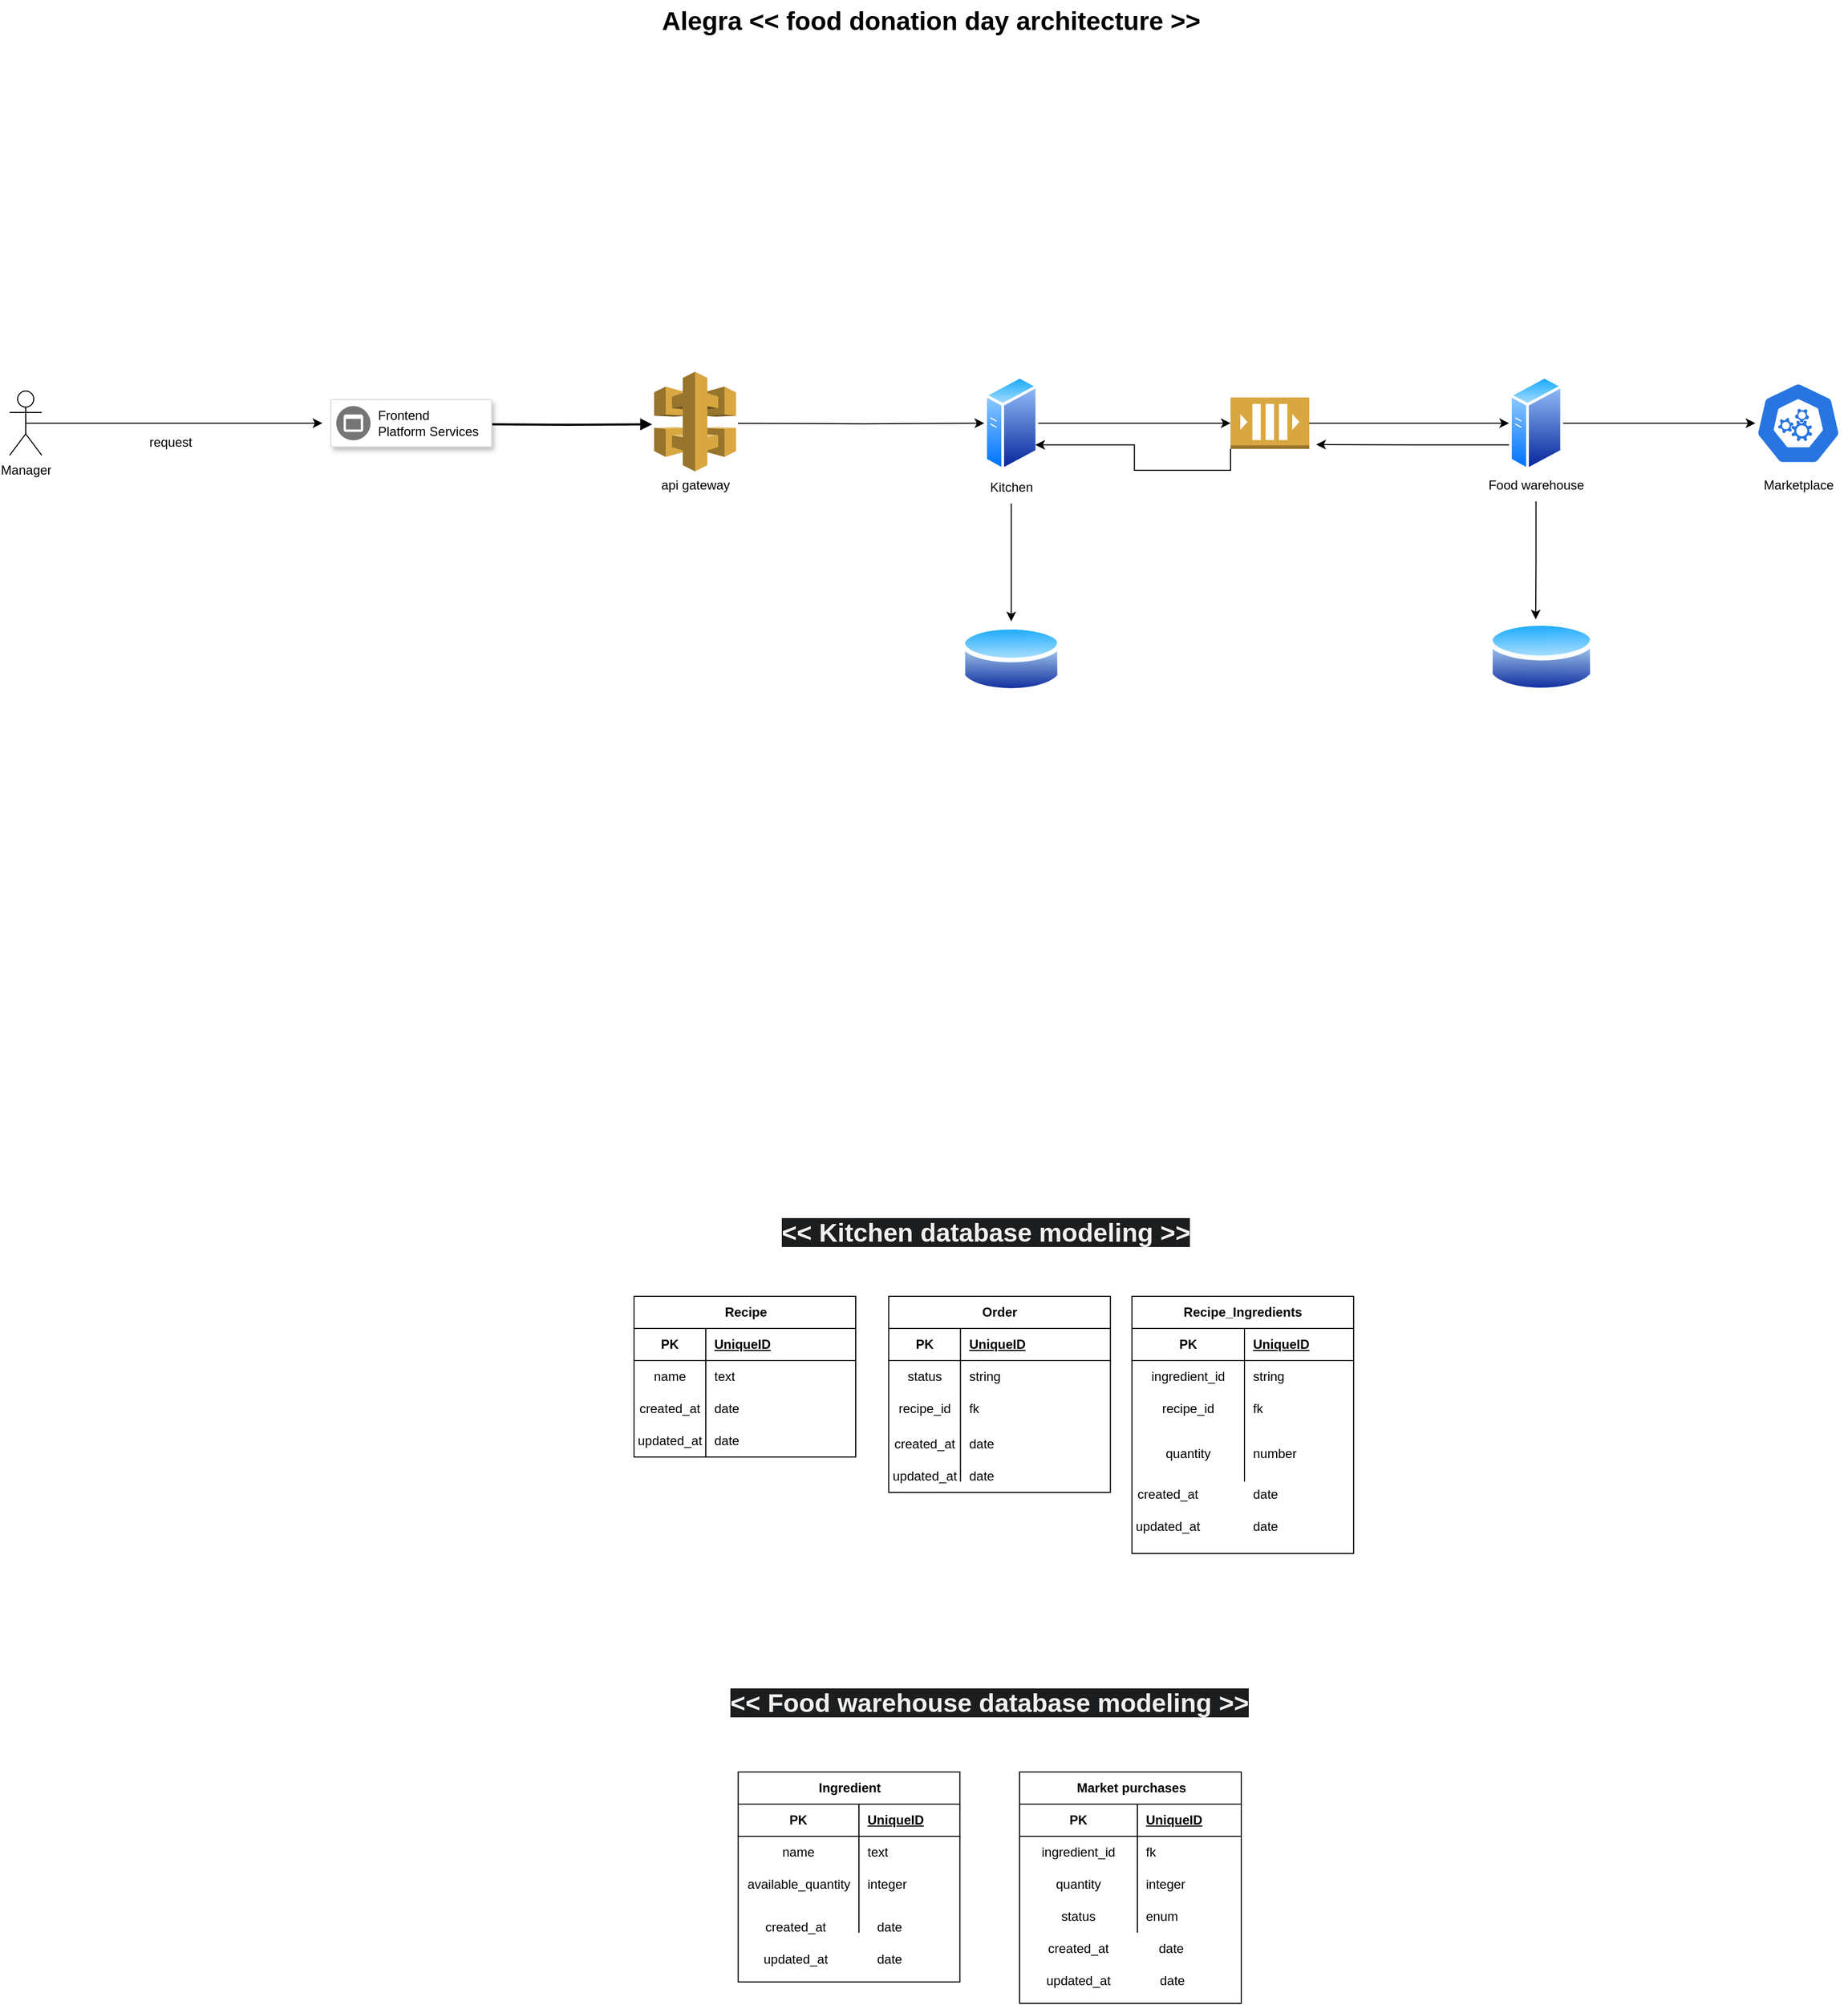 <mxfile version="24.1.0" type="device">
  <diagram name="Page-1" id="74b105a0-9070-1c63-61bc-23e55f88626e">
    <mxGraphModel dx="1760" dy="1064" grid="1" gridSize="10" guides="1" tooltips="1" connect="1" arrows="1" fold="1" page="1" pageScale="1.5" pageWidth="1169" pageHeight="826" background="none" math="0" shadow="0">
      <root>
        <mxCell id="0" style=";html=1;" />
        <mxCell id="1" style=";html=1;" parent="0" />
        <mxCell id="10b056a9c633e61c-17" style="edgeStyle=orthogonalEdgeStyle;rounded=0;html=1;endArrow=block;endFill=1;jettySize=auto;orthogonalLoop=1;strokeWidth=2;startArrow=none;startFill=0;" parent="1" edge="1">
          <mxGeometry relative="1" as="geometry">
            <mxPoint x="459" y="636" as="sourcePoint" />
            <mxPoint x="617" y="636.077" as="targetPoint" />
          </mxGeometry>
        </mxCell>
        <mxCell id="10b056a9c633e61c-30" value="Alegra &amp;lt;&amp;lt; food donation day architecture &amp;gt;&amp;gt;" style="text;strokeColor=none;fillColor=none;html=1;fontSize=24;fontStyle=1;verticalAlign=middle;align=center;" parent="1" vertex="1">
          <mxGeometry x="507" y="240" width="740" height="40" as="geometry" />
        </mxCell>
        <mxCell id="zpKzEPuq3iYBWYCZ6chE-2" style="edgeStyle=orthogonalEdgeStyle;rounded=0;orthogonalLoop=1;jettySize=auto;html=1;exitX=0.5;exitY=0.5;exitDx=0;exitDy=0;exitPerimeter=0;entryX=0;entryY=0.5;entryDx=0;entryDy=0;" edge="1" parent="1" source="zpKzEPuq3iYBWYCZ6chE-1">
          <mxGeometry relative="1" as="geometry">
            <mxPoint x="309" y="635" as="targetPoint" />
          </mxGeometry>
        </mxCell>
        <mxCell id="zpKzEPuq3iYBWYCZ6chE-1" value="Manager&lt;div&gt;&lt;br&gt;&lt;/div&gt;" style="shape=umlActor;verticalLabelPosition=bottom;verticalAlign=top;html=1;outlineConnect=0;" vertex="1" parent="1">
          <mxGeometry x="17" y="605" width="30" height="60" as="geometry" />
        </mxCell>
        <mxCell id="zpKzEPuq3iYBWYCZ6chE-3" value="request" style="text;html=1;align=center;verticalAlign=middle;resizable=0;points=[];autosize=1;strokeColor=none;fillColor=none;" vertex="1" parent="1">
          <mxGeometry x="137" y="638" width="60" height="30" as="geometry" />
        </mxCell>
        <mxCell id="zpKzEPuq3iYBWYCZ6chE-11" style="edgeStyle=orthogonalEdgeStyle;rounded=0;orthogonalLoop=1;jettySize=auto;html=1;entryX=0;entryY=0.5;entryDx=0;entryDy=0;" edge="1" parent="1" target="zpKzEPuq3iYBWYCZ6chE-6">
          <mxGeometry relative="1" as="geometry">
            <mxPoint x="697" y="635.077" as="sourcePoint" />
          </mxGeometry>
        </mxCell>
        <mxCell id="zpKzEPuq3iYBWYCZ6chE-5" value="api gateway" style="text;html=1;align=center;verticalAlign=middle;resizable=0;points=[];autosize=1;strokeColor=none;fillColor=none;" vertex="1" parent="1">
          <mxGeometry x="612" y="678" width="90" height="30" as="geometry" />
        </mxCell>
        <mxCell id="zpKzEPuq3iYBWYCZ6chE-6" value="" style="image;aspect=fixed;perimeter=ellipsePerimeter;html=1;align=center;shadow=0;dashed=0;spacingTop=3;image=img/lib/active_directory/generic_server.svg;" vertex="1" parent="1">
          <mxGeometry x="927" y="590" width="50.4" height="90" as="geometry" />
        </mxCell>
        <mxCell id="zpKzEPuq3iYBWYCZ6chE-7" value="" style="strokeColor=#dddddd;shadow=1;strokeWidth=1;rounded=1;absoluteArcSize=1;arcSize=2;" vertex="1" parent="1">
          <mxGeometry x="317" y="613" width="150" height="44" as="geometry" />
        </mxCell>
        <mxCell id="zpKzEPuq3iYBWYCZ6chE-8" value="Frontend&#xa;Platform Services" style="sketch=0;dashed=0;connectable=0;html=1;fillColor=#757575;strokeColor=none;shape=mxgraph.gcp2.frontend_platform_services;part=1;labelPosition=right;verticalLabelPosition=middle;align=left;verticalAlign=middle;spacingLeft=5;fontSize=12;" vertex="1" parent="zpKzEPuq3iYBWYCZ6chE-7">
          <mxGeometry y="0.5" width="32" height="32" relative="1" as="geometry">
            <mxPoint x="5" y="-16" as="offset" />
          </mxGeometry>
        </mxCell>
        <mxCell id="zpKzEPuq3iYBWYCZ6chE-32" style="edgeStyle=orthogonalEdgeStyle;rounded=0;orthogonalLoop=1;jettySize=auto;html=1;entryX=0.5;entryY=0;entryDx=0;entryDy=0;" edge="1" parent="1" source="zpKzEPuq3iYBWYCZ6chE-9" target="zpKzEPuq3iYBWYCZ6chE-27">
          <mxGeometry relative="1" as="geometry" />
        </mxCell>
        <mxCell id="zpKzEPuq3iYBWYCZ6chE-9" value="Kitchen" style="text;html=1;align=center;verticalAlign=middle;resizable=0;points=[];autosize=1;strokeColor=none;fillColor=none;" vertex="1" parent="1">
          <mxGeometry x="922.2" y="680" width="60" height="30" as="geometry" />
        </mxCell>
        <mxCell id="zpKzEPuq3iYBWYCZ6chE-17" style="edgeStyle=orthogonalEdgeStyle;rounded=0;orthogonalLoop=1;jettySize=auto;html=1;exitX=1;exitY=0.5;exitDx=0;exitDy=0;exitPerimeter=0;entryX=0;entryY=0.5;entryDx=0;entryDy=0;" edge="1" parent="1" source="zpKzEPuq3iYBWYCZ6chE-10" target="zpKzEPuq3iYBWYCZ6chE-13">
          <mxGeometry relative="1" as="geometry" />
        </mxCell>
        <mxCell id="zpKzEPuq3iYBWYCZ6chE-23" style="edgeStyle=orthogonalEdgeStyle;rounded=0;orthogonalLoop=1;jettySize=auto;html=1;exitX=0;exitY=1;exitDx=0;exitDy=0;exitPerimeter=0;entryX=1;entryY=0.75;entryDx=0;entryDy=0;" edge="1" parent="1" source="zpKzEPuq3iYBWYCZ6chE-10" target="zpKzEPuq3iYBWYCZ6chE-6">
          <mxGeometry relative="1" as="geometry" />
        </mxCell>
        <mxCell id="zpKzEPuq3iYBWYCZ6chE-10" value="" style="outlineConnect=0;dashed=0;verticalLabelPosition=bottom;verticalAlign=top;align=center;html=1;shape=mxgraph.aws3.queue;fillColor=#D9A741;gradientColor=none;" vertex="1" parent="1">
          <mxGeometry x="1157" y="611" width="73.5" height="48" as="geometry" />
        </mxCell>
        <mxCell id="zpKzEPuq3iYBWYCZ6chE-12" style="edgeStyle=orthogonalEdgeStyle;rounded=0;orthogonalLoop=1;jettySize=auto;html=1;exitX=1;exitY=0.5;exitDx=0;exitDy=0;entryX=0;entryY=0.5;entryDx=0;entryDy=0;entryPerimeter=0;" edge="1" parent="1" source="zpKzEPuq3iYBWYCZ6chE-6" target="zpKzEPuq3iYBWYCZ6chE-10">
          <mxGeometry relative="1" as="geometry" />
        </mxCell>
        <mxCell id="zpKzEPuq3iYBWYCZ6chE-21" style="edgeStyle=orthogonalEdgeStyle;rounded=0;orthogonalLoop=1;jettySize=auto;html=1;exitX=1;exitY=0.5;exitDx=0;exitDy=0;" edge="1" parent="1" source="zpKzEPuq3iYBWYCZ6chE-13" target="zpKzEPuq3iYBWYCZ6chE-19">
          <mxGeometry relative="1" as="geometry" />
        </mxCell>
        <mxCell id="zpKzEPuq3iYBWYCZ6chE-22" style="edgeStyle=orthogonalEdgeStyle;rounded=0;orthogonalLoop=1;jettySize=auto;html=1;exitX=0;exitY=0.75;exitDx=0;exitDy=0;" edge="1" parent="1" source="zpKzEPuq3iYBWYCZ6chE-13">
          <mxGeometry relative="1" as="geometry">
            <mxPoint x="1237" y="655" as="targetPoint" />
          </mxGeometry>
        </mxCell>
        <mxCell id="zpKzEPuq3iYBWYCZ6chE-13" value="" style="image;aspect=fixed;perimeter=ellipsePerimeter;html=1;align=center;shadow=0;dashed=0;spacingTop=3;image=img/lib/active_directory/generic_server.svg;" vertex="1" parent="1">
          <mxGeometry x="1417" y="590" width="50.4" height="90" as="geometry" />
        </mxCell>
        <mxCell id="zpKzEPuq3iYBWYCZ6chE-16" value="Food warehouse" style="text;html=1;align=center;verticalAlign=middle;resizable=0;points=[];autosize=1;strokeColor=none;fillColor=none;" vertex="1" parent="1">
          <mxGeometry x="1387.2" y="678" width="110" height="30" as="geometry" />
        </mxCell>
        <mxCell id="zpKzEPuq3iYBWYCZ6chE-18" value="" style="outlineConnect=0;dashed=0;verticalLabelPosition=bottom;verticalAlign=top;align=center;html=1;shape=mxgraph.aws3.api_gateway;fillColor=#D9A741;gradientColor=none;" vertex="1" parent="1">
          <mxGeometry x="618.75" y="587" width="76.5" height="93" as="geometry" />
        </mxCell>
        <mxCell id="zpKzEPuq3iYBWYCZ6chE-19" value="" style="aspect=fixed;sketch=0;html=1;dashed=0;whitespace=wrap;fillColor=#2875E2;strokeColor=#ffffff;points=[[0.005,0.63,0],[0.1,0.2,0],[0.9,0.2,0],[0.5,0,0],[0.995,0.63,0],[0.72,0.99,0],[0.5,1,0],[0.28,0.99,0]];shape=mxgraph.kubernetes.icon2;prIcon=api" vertex="1" parent="1">
          <mxGeometry x="1647" y="596.5" width="80.21" height="77" as="geometry" />
        </mxCell>
        <mxCell id="zpKzEPuq3iYBWYCZ6chE-20" value="Marketplace" style="text;html=1;align=center;verticalAlign=middle;resizable=0;points=[];autosize=1;strokeColor=none;fillColor=none;" vertex="1" parent="1">
          <mxGeometry x="1642.1" y="678" width="90" height="30" as="geometry" />
        </mxCell>
        <mxCell id="zpKzEPuq3iYBWYCZ6chE-27" value="" style="image;aspect=fixed;perimeter=ellipsePerimeter;html=1;align=center;shadow=0;dashed=0;spacingTop=3;image=img/lib/active_directory/database.svg;" vertex="1" parent="1">
          <mxGeometry x="904.91" y="820" width="94.59" height="70" as="geometry" />
        </mxCell>
        <mxCell id="zpKzEPuq3iYBWYCZ6chE-29" value="" style="image;aspect=fixed;perimeter=ellipsePerimeter;html=1;align=center;shadow=0;dashed=0;spacingTop=3;image=img/lib/active_directory/database.svg;" vertex="1" parent="1">
          <mxGeometry x="1397.2" y="815.99" width="100" height="74.01" as="geometry" />
        </mxCell>
        <mxCell id="zpKzEPuq3iYBWYCZ6chE-30" style="edgeStyle=orthogonalEdgeStyle;rounded=0;orthogonalLoop=1;jettySize=auto;html=1;entryX=0.447;entryY=0.029;entryDx=0;entryDy=0;entryPerimeter=0;" edge="1" parent="1" source="zpKzEPuq3iYBWYCZ6chE-16" target="zpKzEPuq3iYBWYCZ6chE-29">
          <mxGeometry relative="1" as="geometry" />
        </mxCell>
        <mxCell id="zpKzEPuq3iYBWYCZ6chE-35" value="Recipe" style="shape=table;startSize=30;container=1;collapsible=1;childLayout=tableLayout;fixedRows=1;rowLines=0;fontStyle=1;align=center;resizeLast=1;html=1;" vertex="1" parent="1">
          <mxGeometry x="600" y="1450" width="207" height="150" as="geometry" />
        </mxCell>
        <mxCell id="zpKzEPuq3iYBWYCZ6chE-36" value="" style="shape=tableRow;horizontal=0;startSize=0;swimlaneHead=0;swimlaneBody=0;fillColor=none;collapsible=0;dropTarget=0;points=[[0,0.5],[1,0.5]];portConstraint=eastwest;top=0;left=0;right=0;bottom=1;" vertex="1" parent="zpKzEPuq3iYBWYCZ6chE-35">
          <mxGeometry y="30" width="207" height="30" as="geometry" />
        </mxCell>
        <mxCell id="zpKzEPuq3iYBWYCZ6chE-37" value="PK" style="shape=partialRectangle;connectable=0;fillColor=none;top=0;left=0;bottom=0;right=0;fontStyle=1;overflow=hidden;whiteSpace=wrap;html=1;" vertex="1" parent="zpKzEPuq3iYBWYCZ6chE-36">
          <mxGeometry width="67.0" height="30" as="geometry">
            <mxRectangle width="67.0" height="30" as="alternateBounds" />
          </mxGeometry>
        </mxCell>
        <mxCell id="zpKzEPuq3iYBWYCZ6chE-38" value="UniqueID" style="shape=partialRectangle;connectable=0;fillColor=none;top=0;left=0;bottom=0;right=0;align=left;spacingLeft=6;fontStyle=5;overflow=hidden;whiteSpace=wrap;html=1;" vertex="1" parent="zpKzEPuq3iYBWYCZ6chE-36">
          <mxGeometry x="67.0" width="140.0" height="30" as="geometry">
            <mxRectangle width="140.0" height="30" as="alternateBounds" />
          </mxGeometry>
        </mxCell>
        <mxCell id="zpKzEPuq3iYBWYCZ6chE-39" value="" style="shape=tableRow;horizontal=0;startSize=0;swimlaneHead=0;swimlaneBody=0;fillColor=none;collapsible=0;dropTarget=0;points=[[0,0.5],[1,0.5]];portConstraint=eastwest;top=0;left=0;right=0;bottom=0;" vertex="1" parent="zpKzEPuq3iYBWYCZ6chE-35">
          <mxGeometry y="60" width="207" height="30" as="geometry" />
        </mxCell>
        <mxCell id="zpKzEPuq3iYBWYCZ6chE-40" value="name" style="shape=partialRectangle;connectable=0;fillColor=none;top=0;left=0;bottom=0;right=0;editable=1;overflow=hidden;whiteSpace=wrap;html=1;" vertex="1" parent="zpKzEPuq3iYBWYCZ6chE-39">
          <mxGeometry width="67.0" height="30" as="geometry">
            <mxRectangle width="67.0" height="30" as="alternateBounds" />
          </mxGeometry>
        </mxCell>
        <mxCell id="zpKzEPuq3iYBWYCZ6chE-41" value="text" style="shape=partialRectangle;connectable=0;fillColor=none;top=0;left=0;bottom=0;right=0;align=left;spacingLeft=6;overflow=hidden;whiteSpace=wrap;html=1;" vertex="1" parent="zpKzEPuq3iYBWYCZ6chE-39">
          <mxGeometry x="67.0" width="140.0" height="30" as="geometry">
            <mxRectangle width="140.0" height="30" as="alternateBounds" />
          </mxGeometry>
        </mxCell>
        <mxCell id="zpKzEPuq3iYBWYCZ6chE-42" value="" style="shape=tableRow;horizontal=0;startSize=0;swimlaneHead=0;swimlaneBody=0;fillColor=none;collapsible=0;dropTarget=0;points=[[0,0.5],[1,0.5]];portConstraint=eastwest;top=0;left=0;right=0;bottom=0;" vertex="1" parent="zpKzEPuq3iYBWYCZ6chE-35">
          <mxGeometry y="90" width="207" height="30" as="geometry" />
        </mxCell>
        <mxCell id="zpKzEPuq3iYBWYCZ6chE-43" value="created_at" style="shape=partialRectangle;connectable=0;fillColor=none;top=0;left=0;bottom=0;right=0;editable=1;overflow=hidden;whiteSpace=wrap;html=1;" vertex="1" parent="zpKzEPuq3iYBWYCZ6chE-42">
          <mxGeometry width="67.0" height="30" as="geometry">
            <mxRectangle width="67.0" height="30" as="alternateBounds" />
          </mxGeometry>
        </mxCell>
        <mxCell id="zpKzEPuq3iYBWYCZ6chE-44" value="date" style="shape=partialRectangle;connectable=0;fillColor=none;top=0;left=0;bottom=0;right=0;align=left;spacingLeft=6;overflow=hidden;whiteSpace=wrap;html=1;" vertex="1" parent="zpKzEPuq3iYBWYCZ6chE-42">
          <mxGeometry x="67.0" width="140.0" height="30" as="geometry">
            <mxRectangle width="140.0" height="30" as="alternateBounds" />
          </mxGeometry>
        </mxCell>
        <mxCell id="zpKzEPuq3iYBWYCZ6chE-45" value="" style="shape=tableRow;horizontal=0;startSize=0;swimlaneHead=0;swimlaneBody=0;fillColor=none;collapsible=0;dropTarget=0;points=[[0,0.5],[1,0.5]];portConstraint=eastwest;top=0;left=0;right=0;bottom=0;" vertex="1" parent="zpKzEPuq3iYBWYCZ6chE-35">
          <mxGeometry y="120" width="207" height="30" as="geometry" />
        </mxCell>
        <mxCell id="zpKzEPuq3iYBWYCZ6chE-46" value="updated_at" style="shape=partialRectangle;connectable=0;fillColor=none;top=0;left=0;bottom=0;right=0;editable=1;overflow=hidden;whiteSpace=wrap;html=1;" vertex="1" parent="zpKzEPuq3iYBWYCZ6chE-45">
          <mxGeometry width="67.0" height="30" as="geometry">
            <mxRectangle width="67.0" height="30" as="alternateBounds" />
          </mxGeometry>
        </mxCell>
        <mxCell id="zpKzEPuq3iYBWYCZ6chE-47" value="date" style="shape=partialRectangle;connectable=0;fillColor=none;top=0;left=0;bottom=0;right=0;align=left;spacingLeft=6;overflow=hidden;whiteSpace=wrap;html=1;" vertex="1" parent="zpKzEPuq3iYBWYCZ6chE-45">
          <mxGeometry x="67.0" width="140.0" height="30" as="geometry">
            <mxRectangle width="140.0" height="30" as="alternateBounds" />
          </mxGeometry>
        </mxCell>
        <mxCell id="zpKzEPuq3iYBWYCZ6chE-48" value="Ingredient" style="shape=table;startSize=30;container=1;collapsible=1;childLayout=tableLayout;fixedRows=1;rowLines=0;fontStyle=1;align=center;resizeLast=1;html=1;" vertex="1" parent="1">
          <mxGeometry x="697.25" y="1894" width="207" height="196" as="geometry" />
        </mxCell>
        <mxCell id="zpKzEPuq3iYBWYCZ6chE-49" value="" style="shape=tableRow;horizontal=0;startSize=0;swimlaneHead=0;swimlaneBody=0;fillColor=none;collapsible=0;dropTarget=0;points=[[0,0.5],[1,0.5]];portConstraint=eastwest;top=0;left=0;right=0;bottom=1;" vertex="1" parent="zpKzEPuq3iYBWYCZ6chE-48">
          <mxGeometry y="30" width="207" height="30" as="geometry" />
        </mxCell>
        <mxCell id="zpKzEPuq3iYBWYCZ6chE-50" value="PK" style="shape=partialRectangle;connectable=0;fillColor=none;top=0;left=0;bottom=0;right=0;fontStyle=1;overflow=hidden;whiteSpace=wrap;html=1;" vertex="1" parent="zpKzEPuq3iYBWYCZ6chE-49">
          <mxGeometry width="112.75" height="30" as="geometry">
            <mxRectangle width="112.75" height="30" as="alternateBounds" />
          </mxGeometry>
        </mxCell>
        <mxCell id="zpKzEPuq3iYBWYCZ6chE-51" value="UniqueID" style="shape=partialRectangle;connectable=0;fillColor=none;top=0;left=0;bottom=0;right=0;align=left;spacingLeft=6;fontStyle=5;overflow=hidden;whiteSpace=wrap;html=1;" vertex="1" parent="zpKzEPuq3iYBWYCZ6chE-49">
          <mxGeometry x="112.75" width="94.25" height="30" as="geometry">
            <mxRectangle width="94.25" height="30" as="alternateBounds" />
          </mxGeometry>
        </mxCell>
        <mxCell id="zpKzEPuq3iYBWYCZ6chE-52" value="" style="shape=tableRow;horizontal=0;startSize=0;swimlaneHead=0;swimlaneBody=0;fillColor=none;collapsible=0;dropTarget=0;points=[[0,0.5],[1,0.5]];portConstraint=eastwest;top=0;left=0;right=0;bottom=0;" vertex="1" parent="zpKzEPuq3iYBWYCZ6chE-48">
          <mxGeometry y="60" width="207" height="30" as="geometry" />
        </mxCell>
        <mxCell id="zpKzEPuq3iYBWYCZ6chE-53" value="name" style="shape=partialRectangle;connectable=0;fillColor=none;top=0;left=0;bottom=0;right=0;editable=1;overflow=hidden;whiteSpace=wrap;html=1;" vertex="1" parent="zpKzEPuq3iYBWYCZ6chE-52">
          <mxGeometry width="112.75" height="30" as="geometry">
            <mxRectangle width="112.75" height="30" as="alternateBounds" />
          </mxGeometry>
        </mxCell>
        <mxCell id="zpKzEPuq3iYBWYCZ6chE-54" value="text" style="shape=partialRectangle;connectable=0;fillColor=none;top=0;left=0;bottom=0;right=0;align=left;spacingLeft=6;overflow=hidden;whiteSpace=wrap;html=1;" vertex="1" parent="zpKzEPuq3iYBWYCZ6chE-52">
          <mxGeometry x="112.75" width="94.25" height="30" as="geometry">
            <mxRectangle width="94.25" height="30" as="alternateBounds" />
          </mxGeometry>
        </mxCell>
        <mxCell id="zpKzEPuq3iYBWYCZ6chE-55" value="" style="shape=tableRow;horizontal=0;startSize=0;swimlaneHead=0;swimlaneBody=0;fillColor=none;collapsible=0;dropTarget=0;points=[[0,0.5],[1,0.5]];portConstraint=eastwest;top=0;left=0;right=0;bottom=0;" vertex="1" parent="zpKzEPuq3iYBWYCZ6chE-48">
          <mxGeometry y="90" width="207" height="30" as="geometry" />
        </mxCell>
        <mxCell id="zpKzEPuq3iYBWYCZ6chE-56" value="&lt;span style=&quot;color: rgba(0, 0, 0, 0); font-family: monospace; font-size: 0px; text-align: start; text-wrap: nowrap;&quot;&gt;%3CmxGraphModel%3E%3Croot%3E%3CmxCell%20id%3D%220%22%2F%3E%3CmxCell%20id%3D%221%22%20parent%3D%220%22%2F%3E%3CmxCell%20id%3D%222%22%20value%3D%22created_at%22%20style%3D%22shape%3DpartialRectangle%3Bconnectable%3D0%3BfillColor%3Dnone%3Btop%3D0%3Bleft%3D0%3Bbottom%3D0%3Bright%3D0%3Beditable%3D1%3Boverflow%3Dhidden%3BwhiteSpace%3Dwrap%3Bhtml%3D1%3B%22%20vertex%3D%221%22%20parent%3D%221%22%3E%3CmxGeometry%20x%3D%22515%22%20y%3D%221660%22%20width%3D%2267.0%22%20height%3D%2230%22%20as%3D%22geometry%22%3E%3CmxRectangle%20width%3D%2267.0%22%20height%3D%2230%22%20as%3D%22alternateBounds%22%2F%3E%3C%2FmxGeometry%3E%3C%2FmxCell%3E%3C%2Froot%3E%3C%2FmxGraphModel%3E&lt;/span&gt;" style="shape=partialRectangle;connectable=0;fillColor=none;top=0;left=0;bottom=0;right=0;editable=1;overflow=hidden;whiteSpace=wrap;html=1;" vertex="1" parent="zpKzEPuq3iYBWYCZ6chE-55">
          <mxGeometry width="112.75" height="30" as="geometry">
            <mxRectangle width="112.75" height="30" as="alternateBounds" />
          </mxGeometry>
        </mxCell>
        <mxCell id="zpKzEPuq3iYBWYCZ6chE-57" value="integer" style="shape=partialRectangle;connectable=0;fillColor=none;top=0;left=0;bottom=0;right=0;align=left;spacingLeft=6;overflow=hidden;whiteSpace=wrap;html=1;" vertex="1" parent="zpKzEPuq3iYBWYCZ6chE-55">
          <mxGeometry x="112.75" width="94.25" height="30" as="geometry">
            <mxRectangle width="94.25" height="30" as="alternateBounds" />
          </mxGeometry>
        </mxCell>
        <mxCell id="zpKzEPuq3iYBWYCZ6chE-58" value="" style="shape=tableRow;horizontal=0;startSize=0;swimlaneHead=0;swimlaneBody=0;fillColor=none;collapsible=0;dropTarget=0;points=[[0,0.5],[1,0.5]];portConstraint=eastwest;top=0;left=0;right=0;bottom=0;" vertex="1" parent="zpKzEPuq3iYBWYCZ6chE-48">
          <mxGeometry y="120" width="207" height="30" as="geometry" />
        </mxCell>
        <mxCell id="zpKzEPuq3iYBWYCZ6chE-59" value="" style="shape=partialRectangle;connectable=0;fillColor=none;top=0;left=0;bottom=0;right=0;editable=1;overflow=hidden;whiteSpace=wrap;html=1;" vertex="1" parent="zpKzEPuq3iYBWYCZ6chE-58">
          <mxGeometry width="112.75" height="30" as="geometry">
            <mxRectangle width="112.75" height="30" as="alternateBounds" />
          </mxGeometry>
        </mxCell>
        <mxCell id="zpKzEPuq3iYBWYCZ6chE-60" value="" style="shape=partialRectangle;connectable=0;fillColor=none;top=0;left=0;bottom=0;right=0;align=left;spacingLeft=6;overflow=hidden;whiteSpace=wrap;html=1;" vertex="1" parent="zpKzEPuq3iYBWYCZ6chE-58">
          <mxGeometry x="112.75" width="94.25" height="30" as="geometry">
            <mxRectangle width="94.25" height="30" as="alternateBounds" />
          </mxGeometry>
        </mxCell>
        <mxCell id="zpKzEPuq3iYBWYCZ6chE-83" value="Order" style="shape=table;startSize=30;container=1;collapsible=1;childLayout=tableLayout;fixedRows=1;rowLines=0;fontStyle=1;align=center;resizeLast=1;html=1;" vertex="1" parent="1">
          <mxGeometry x="837.79" y="1450" width="207" height="183" as="geometry" />
        </mxCell>
        <mxCell id="zpKzEPuq3iYBWYCZ6chE-84" value="" style="shape=tableRow;horizontal=0;startSize=0;swimlaneHead=0;swimlaneBody=0;fillColor=none;collapsible=0;dropTarget=0;points=[[0,0.5],[1,0.5]];portConstraint=eastwest;top=0;left=0;right=0;bottom=1;" vertex="1" parent="zpKzEPuq3iYBWYCZ6chE-83">
          <mxGeometry y="30" width="207" height="30" as="geometry" />
        </mxCell>
        <mxCell id="zpKzEPuq3iYBWYCZ6chE-85" value="PK" style="shape=partialRectangle;connectable=0;fillColor=none;top=0;left=0;bottom=0;right=0;fontStyle=1;overflow=hidden;whiteSpace=wrap;html=1;" vertex="1" parent="zpKzEPuq3iYBWYCZ6chE-84">
          <mxGeometry width="67.0" height="30" as="geometry">
            <mxRectangle width="67.0" height="30" as="alternateBounds" />
          </mxGeometry>
        </mxCell>
        <mxCell id="zpKzEPuq3iYBWYCZ6chE-86" value="UniqueID" style="shape=partialRectangle;connectable=0;fillColor=none;top=0;left=0;bottom=0;right=0;align=left;spacingLeft=6;fontStyle=5;overflow=hidden;whiteSpace=wrap;html=1;" vertex="1" parent="zpKzEPuq3iYBWYCZ6chE-84">
          <mxGeometry x="67.0" width="140.0" height="30" as="geometry">
            <mxRectangle width="140.0" height="30" as="alternateBounds" />
          </mxGeometry>
        </mxCell>
        <mxCell id="zpKzEPuq3iYBWYCZ6chE-87" value="" style="shape=tableRow;horizontal=0;startSize=0;swimlaneHead=0;swimlaneBody=0;fillColor=none;collapsible=0;dropTarget=0;points=[[0,0.5],[1,0.5]];portConstraint=eastwest;top=0;left=0;right=0;bottom=0;" vertex="1" parent="zpKzEPuq3iYBWYCZ6chE-83">
          <mxGeometry y="60" width="207" height="30" as="geometry" />
        </mxCell>
        <mxCell id="zpKzEPuq3iYBWYCZ6chE-88" value="status" style="shape=partialRectangle;connectable=0;fillColor=none;top=0;left=0;bottom=0;right=0;editable=1;overflow=hidden;whiteSpace=wrap;html=1;" vertex="1" parent="zpKzEPuq3iYBWYCZ6chE-87">
          <mxGeometry width="67.0" height="30" as="geometry">
            <mxRectangle width="67.0" height="30" as="alternateBounds" />
          </mxGeometry>
        </mxCell>
        <mxCell id="zpKzEPuq3iYBWYCZ6chE-89" value="string" style="shape=partialRectangle;connectable=0;fillColor=none;top=0;left=0;bottom=0;right=0;align=left;spacingLeft=6;overflow=hidden;whiteSpace=wrap;html=1;" vertex="1" parent="zpKzEPuq3iYBWYCZ6chE-87">
          <mxGeometry x="67.0" width="140.0" height="30" as="geometry">
            <mxRectangle width="140.0" height="30" as="alternateBounds" />
          </mxGeometry>
        </mxCell>
        <mxCell id="zpKzEPuq3iYBWYCZ6chE-90" value="" style="shape=tableRow;horizontal=0;startSize=0;swimlaneHead=0;swimlaneBody=0;fillColor=none;collapsible=0;dropTarget=0;points=[[0,0.5],[1,0.5]];portConstraint=eastwest;top=0;left=0;right=0;bottom=0;" vertex="1" parent="zpKzEPuq3iYBWYCZ6chE-83">
          <mxGeometry y="90" width="207" height="30" as="geometry" />
        </mxCell>
        <mxCell id="zpKzEPuq3iYBWYCZ6chE-91" value="recipe_id" style="shape=partialRectangle;connectable=0;fillColor=none;top=0;left=0;bottom=0;right=0;editable=1;overflow=hidden;whiteSpace=wrap;html=1;" vertex="1" parent="zpKzEPuq3iYBWYCZ6chE-90">
          <mxGeometry width="67.0" height="30" as="geometry">
            <mxRectangle width="67.0" height="30" as="alternateBounds" />
          </mxGeometry>
        </mxCell>
        <mxCell id="zpKzEPuq3iYBWYCZ6chE-92" value="fk" style="shape=partialRectangle;connectable=0;fillColor=none;top=0;left=0;bottom=0;right=0;align=left;spacingLeft=6;overflow=hidden;whiteSpace=wrap;html=1;" vertex="1" parent="zpKzEPuq3iYBWYCZ6chE-90">
          <mxGeometry x="67.0" width="140.0" height="30" as="geometry">
            <mxRectangle width="140.0" height="30" as="alternateBounds" />
          </mxGeometry>
        </mxCell>
        <mxCell id="zpKzEPuq3iYBWYCZ6chE-93" value="" style="shape=tableRow;horizontal=0;startSize=0;swimlaneHead=0;swimlaneBody=0;fillColor=none;collapsible=0;dropTarget=0;points=[[0,0.5],[1,0.5]];portConstraint=eastwest;top=0;left=0;right=0;bottom=0;" vertex="1" parent="zpKzEPuq3iYBWYCZ6chE-83">
          <mxGeometry y="120" width="207" height="53" as="geometry" />
        </mxCell>
        <mxCell id="zpKzEPuq3iYBWYCZ6chE-94" value="" style="shape=partialRectangle;connectable=0;fillColor=none;top=0;left=0;bottom=0;right=0;editable=1;overflow=hidden;whiteSpace=wrap;html=1;" vertex="1" parent="zpKzEPuq3iYBWYCZ6chE-93">
          <mxGeometry width="67.0" height="53" as="geometry">
            <mxRectangle width="67.0" height="53" as="alternateBounds" />
          </mxGeometry>
        </mxCell>
        <mxCell id="zpKzEPuq3iYBWYCZ6chE-95" value="" style="shape=partialRectangle;connectable=0;fillColor=none;top=0;left=0;bottom=0;right=0;align=left;spacingLeft=6;overflow=hidden;whiteSpace=wrap;html=1;" vertex="1" parent="zpKzEPuq3iYBWYCZ6chE-93">
          <mxGeometry x="67.0" width="140.0" height="53" as="geometry">
            <mxRectangle width="140.0" height="53" as="alternateBounds" />
          </mxGeometry>
        </mxCell>
        <mxCell id="zpKzEPuq3iYBWYCZ6chE-96" value="created_at" style="shape=partialRectangle;connectable=0;fillColor=none;top=0;left=0;bottom=0;right=0;editable=1;overflow=hidden;whiteSpace=wrap;html=1;" vertex="1" parent="1">
          <mxGeometry x="702" y="2024" width="98" height="30" as="geometry">
            <mxRectangle width="67.0" height="30" as="alternateBounds" />
          </mxGeometry>
        </mxCell>
        <mxCell id="zpKzEPuq3iYBWYCZ6chE-97" value="updated_at" style="shape=partialRectangle;connectable=0;fillColor=none;top=0;left=0;bottom=0;right=0;editable=1;overflow=hidden;whiteSpace=wrap;html=1;" vertex="1" parent="1">
          <mxGeometry x="702" y="2054" width="98" height="30" as="geometry">
            <mxRectangle width="67.0" height="30" as="alternateBounds" />
          </mxGeometry>
        </mxCell>
        <mxCell id="zpKzEPuq3iYBWYCZ6chE-98" value="date" style="shape=partialRectangle;connectable=0;fillColor=none;top=0;left=0;bottom=0;right=0;align=left;spacingLeft=6;overflow=hidden;whiteSpace=wrap;html=1;" vertex="1" parent="1">
          <mxGeometry x="819.34" y="2024" width="84.91" height="30" as="geometry">
            <mxRectangle width="140.0" height="30" as="alternateBounds" />
          </mxGeometry>
        </mxCell>
        <mxCell id="zpKzEPuq3iYBWYCZ6chE-99" value="date" style="shape=partialRectangle;connectable=0;fillColor=none;top=0;left=0;bottom=0;right=0;align=left;spacingLeft=6;overflow=hidden;whiteSpace=wrap;html=1;" vertex="1" parent="1">
          <mxGeometry x="819.34" y="2054" width="84.25" height="30" as="geometry">
            <mxRectangle width="140.0" height="30" as="alternateBounds" />
          </mxGeometry>
        </mxCell>
        <mxCell id="zpKzEPuq3iYBWYCZ6chE-100" value="created_at" style="shape=partialRectangle;connectable=0;fillColor=none;top=0;left=0;bottom=0;right=0;editable=1;overflow=hidden;whiteSpace=wrap;html=1;" vertex="1" parent="1">
          <mxGeometry x="837.79" y="1573" width="67.0" height="30" as="geometry">
            <mxRectangle width="67.0" height="30" as="alternateBounds" />
          </mxGeometry>
        </mxCell>
        <mxCell id="zpKzEPuq3iYBWYCZ6chE-101" value="updated_at" style="shape=partialRectangle;connectable=0;fillColor=none;top=0;left=0;bottom=0;right=0;editable=1;overflow=hidden;whiteSpace=wrap;html=1;" vertex="1" parent="1">
          <mxGeometry x="837.79" y="1603" width="67.0" height="30" as="geometry">
            <mxRectangle width="67.0" height="30" as="alternateBounds" />
          </mxGeometry>
        </mxCell>
        <mxCell id="zpKzEPuq3iYBWYCZ6chE-102" value="date" style="shape=partialRectangle;connectable=0;fillColor=none;top=0;left=0;bottom=0;right=0;align=left;spacingLeft=6;overflow=hidden;whiteSpace=wrap;html=1;" vertex="1" parent="1">
          <mxGeometry x="904.79" y="1573" width="140.0" height="30" as="geometry">
            <mxRectangle width="140.0" height="30" as="alternateBounds" />
          </mxGeometry>
        </mxCell>
        <mxCell id="zpKzEPuq3iYBWYCZ6chE-103" value="date" style="shape=partialRectangle;connectable=0;fillColor=none;top=0;left=0;bottom=0;right=0;align=left;spacingLeft=6;overflow=hidden;whiteSpace=wrap;html=1;" vertex="1" parent="1">
          <mxGeometry x="904.79" y="1603" width="140.0" height="30" as="geometry">
            <mxRectangle width="140.0" height="30" as="alternateBounds" />
          </mxGeometry>
        </mxCell>
        <mxCell id="zpKzEPuq3iYBWYCZ6chE-104" value="&lt;span style=&quot;color: rgb(240, 240, 240); font-family: Helvetica; font-size: 24px; font-style: normal; font-variant-ligatures: normal; font-variant-caps: normal; font-weight: 700; letter-spacing: normal; orphans: 2; text-align: center; text-indent: 0px; text-transform: none; widows: 2; word-spacing: 0px; -webkit-text-stroke-width: 0px; white-space: nowrap; background-color: rgb(27, 29, 30); text-decoration-thickness: initial; text-decoration-style: initial; text-decoration-color: initial; display: inline !important; float: none;&quot;&gt;&amp;lt;&amp;lt; Kitchen database modeling &amp;gt;&amp;gt;&lt;/span&gt;" style="text;whiteSpace=wrap;html=1;" vertex="1" parent="1">
          <mxGeometry x="736.29" y="1370" width="410" height="50" as="geometry" />
        </mxCell>
        <mxCell id="zpKzEPuq3iYBWYCZ6chE-105" value="&lt;span style=&quot;color: rgb(240, 240, 240); font-family: Helvetica; font-size: 24px; font-style: normal; font-variant-ligatures: normal; font-variant-caps: normal; font-weight: 700; letter-spacing: normal; orphans: 2; text-align: center; text-indent: 0px; text-transform: none; widows: 2; word-spacing: 0px; -webkit-text-stroke-width: 0px; white-space: nowrap; background-color: rgb(27, 29, 30); text-decoration-thickness: initial; text-decoration-style: initial; text-decoration-color: initial; display: inline !important; float: none;&quot;&gt;&amp;lt;&amp;lt; Food warehouse database modeling &amp;gt;&amp;gt;&lt;/span&gt;" style="text;whiteSpace=wrap;html=1;" vertex="1" parent="1">
          <mxGeometry x="688.2" y="1809" width="528" height="50" as="geometry" />
        </mxCell>
        <mxCell id="zpKzEPuq3iYBWYCZ6chE-106" value="available_quantity" style="shape=partialRectangle;connectable=0;fillColor=none;top=0;left=0;bottom=0;right=0;editable=1;overflow=hidden;whiteSpace=wrap;html=1;" vertex="1" parent="1">
          <mxGeometry x="697.91" y="1984" width="112.09" height="30" as="geometry">
            <mxRectangle width="67.0" height="30" as="alternateBounds" />
          </mxGeometry>
        </mxCell>
        <mxCell id="zpKzEPuq3iYBWYCZ6chE-107" value="Market purchases" style="shape=table;startSize=30;container=1;collapsible=1;childLayout=tableLayout;fixedRows=1;rowLines=0;fontStyle=1;align=center;resizeLast=1;html=1;" vertex="1" parent="1">
          <mxGeometry x="960" y="1894" width="207" height="216" as="geometry" />
        </mxCell>
        <mxCell id="zpKzEPuq3iYBWYCZ6chE-108" value="" style="shape=tableRow;horizontal=0;startSize=0;swimlaneHead=0;swimlaneBody=0;fillColor=none;collapsible=0;dropTarget=0;points=[[0,0.5],[1,0.5]];portConstraint=eastwest;top=0;left=0;right=0;bottom=1;" vertex="1" parent="zpKzEPuq3iYBWYCZ6chE-107">
          <mxGeometry y="30" width="207" height="30" as="geometry" />
        </mxCell>
        <mxCell id="zpKzEPuq3iYBWYCZ6chE-109" value="PK" style="shape=partialRectangle;connectable=0;fillColor=none;top=0;left=0;bottom=0;right=0;fontStyle=1;overflow=hidden;whiteSpace=wrap;html=1;" vertex="1" parent="zpKzEPuq3iYBWYCZ6chE-108">
          <mxGeometry width="110" height="30" as="geometry">
            <mxRectangle width="110" height="30" as="alternateBounds" />
          </mxGeometry>
        </mxCell>
        <mxCell id="zpKzEPuq3iYBWYCZ6chE-110" value="UniqueID" style="shape=partialRectangle;connectable=0;fillColor=none;top=0;left=0;bottom=0;right=0;align=left;spacingLeft=6;fontStyle=5;overflow=hidden;whiteSpace=wrap;html=1;" vertex="1" parent="zpKzEPuq3iYBWYCZ6chE-108">
          <mxGeometry x="110" width="97" height="30" as="geometry">
            <mxRectangle width="97" height="30" as="alternateBounds" />
          </mxGeometry>
        </mxCell>
        <mxCell id="zpKzEPuq3iYBWYCZ6chE-111" value="" style="shape=tableRow;horizontal=0;startSize=0;swimlaneHead=0;swimlaneBody=0;fillColor=none;collapsible=0;dropTarget=0;points=[[0,0.5],[1,0.5]];portConstraint=eastwest;top=0;left=0;right=0;bottom=0;" vertex="1" parent="zpKzEPuq3iYBWYCZ6chE-107">
          <mxGeometry y="60" width="207" height="30" as="geometry" />
        </mxCell>
        <mxCell id="zpKzEPuq3iYBWYCZ6chE-112" value="ingredient_id" style="shape=partialRectangle;connectable=0;fillColor=none;top=0;left=0;bottom=0;right=0;editable=1;overflow=hidden;whiteSpace=wrap;html=1;" vertex="1" parent="zpKzEPuq3iYBWYCZ6chE-111">
          <mxGeometry width="110" height="30" as="geometry">
            <mxRectangle width="110" height="30" as="alternateBounds" />
          </mxGeometry>
        </mxCell>
        <mxCell id="zpKzEPuq3iYBWYCZ6chE-113" value="fk" style="shape=partialRectangle;connectable=0;fillColor=none;top=0;left=0;bottom=0;right=0;align=left;spacingLeft=6;overflow=hidden;whiteSpace=wrap;html=1;" vertex="1" parent="zpKzEPuq3iYBWYCZ6chE-111">
          <mxGeometry x="110" width="97" height="30" as="geometry">
            <mxRectangle width="97" height="30" as="alternateBounds" />
          </mxGeometry>
        </mxCell>
        <mxCell id="zpKzEPuq3iYBWYCZ6chE-114" value="" style="shape=tableRow;horizontal=0;startSize=0;swimlaneHead=0;swimlaneBody=0;fillColor=none;collapsible=0;dropTarget=0;points=[[0,0.5],[1,0.5]];portConstraint=eastwest;top=0;left=0;right=0;bottom=0;" vertex="1" parent="zpKzEPuq3iYBWYCZ6chE-107">
          <mxGeometry y="90" width="207" height="30" as="geometry" />
        </mxCell>
        <mxCell id="zpKzEPuq3iYBWYCZ6chE-115" value="&lt;span style=&quot;color: rgba(0, 0, 0, 0); font-family: monospace; font-size: 0px; text-align: start; text-wrap: nowrap;&quot;&gt;%3CmxGraphModel%3E%3Croot%3E%3CmxCell%20id%3D%220%22%2F%3E%3CmxCell%20id%3D%221%22%20parent%3D%220%22%2F%3E%3CmxCell%20id%3D%222%22%20value%3D%22created_at%22%20style%3D%22shape%3DpartialRectangle%3Bconnectable%3D0%3BfillColor%3Dnone%3Btop%3D0%3Bleft%3D0%3Bbottom%3D0%3Bright%3D0%3Beditable%3D1%3Boverflow%3Dhidden%3BwhiteSpace%3Dwrap%3Bhtml%3D1%3B%22%20vertex%3D%221%22%20parent%3D%221%22%3E%3CmxGeometry%20x%3D%22515%22%20y%3D%221660%22%20width%3D%2267.0%22%20height%3D%2230%22%20as%3D%22geometry%22%3E%3CmxRectangle%20width%3D%2267.0%22%20height%3D%2230%22%20as%3D%22alternateBounds%22%2F%3E%3C%2FmxGeometry%3E%3C%2FmxCell%3E%3C%2Froot%3E%3C%2FmxGraphModel%3E&lt;/span&gt;" style="shape=partialRectangle;connectable=0;fillColor=none;top=0;left=0;bottom=0;right=0;editable=1;overflow=hidden;whiteSpace=wrap;html=1;" vertex="1" parent="zpKzEPuq3iYBWYCZ6chE-114">
          <mxGeometry width="110" height="30" as="geometry">
            <mxRectangle width="110" height="30" as="alternateBounds" />
          </mxGeometry>
        </mxCell>
        <mxCell id="zpKzEPuq3iYBWYCZ6chE-116" value="integer" style="shape=partialRectangle;connectable=0;fillColor=none;top=0;left=0;bottom=0;right=0;align=left;spacingLeft=6;overflow=hidden;whiteSpace=wrap;html=1;" vertex="1" parent="zpKzEPuq3iYBWYCZ6chE-114">
          <mxGeometry x="110" width="97" height="30" as="geometry">
            <mxRectangle width="97" height="30" as="alternateBounds" />
          </mxGeometry>
        </mxCell>
        <mxCell id="zpKzEPuq3iYBWYCZ6chE-117" value="" style="shape=tableRow;horizontal=0;startSize=0;swimlaneHead=0;swimlaneBody=0;fillColor=none;collapsible=0;dropTarget=0;points=[[0,0.5],[1,0.5]];portConstraint=eastwest;top=0;left=0;right=0;bottom=0;" vertex="1" parent="zpKzEPuq3iYBWYCZ6chE-107">
          <mxGeometry y="120" width="207" height="30" as="geometry" />
        </mxCell>
        <mxCell id="zpKzEPuq3iYBWYCZ6chE-118" value="status" style="shape=partialRectangle;connectable=0;fillColor=none;top=0;left=0;bottom=0;right=0;editable=1;overflow=hidden;whiteSpace=wrap;html=1;" vertex="1" parent="zpKzEPuq3iYBWYCZ6chE-117">
          <mxGeometry width="110" height="30" as="geometry">
            <mxRectangle width="110" height="30" as="alternateBounds" />
          </mxGeometry>
        </mxCell>
        <mxCell id="zpKzEPuq3iYBWYCZ6chE-119" value="enum" style="shape=partialRectangle;connectable=0;fillColor=none;top=0;left=0;bottom=0;right=0;align=left;spacingLeft=6;overflow=hidden;whiteSpace=wrap;html=1;" vertex="1" parent="zpKzEPuq3iYBWYCZ6chE-117">
          <mxGeometry x="110" width="97" height="30" as="geometry">
            <mxRectangle width="97" height="30" as="alternateBounds" />
          </mxGeometry>
        </mxCell>
        <mxCell id="zpKzEPuq3iYBWYCZ6chE-120" value="created_at" style="shape=partialRectangle;connectable=0;fillColor=none;top=0;left=0;bottom=0;right=0;editable=1;overflow=hidden;whiteSpace=wrap;html=1;" vertex="1" parent="1">
          <mxGeometry x="960" y="2044" width="110" height="30" as="geometry">
            <mxRectangle width="67.0" height="30" as="alternateBounds" />
          </mxGeometry>
        </mxCell>
        <mxCell id="zpKzEPuq3iYBWYCZ6chE-121" value="updated_at" style="shape=partialRectangle;connectable=0;fillColor=none;top=0;left=0;bottom=0;right=0;editable=1;overflow=hidden;whiteSpace=wrap;html=1;" vertex="1" parent="1">
          <mxGeometry x="960" y="2074" width="110" height="30" as="geometry">
            <mxRectangle width="67.0" height="30" as="alternateBounds" />
          </mxGeometry>
        </mxCell>
        <mxCell id="zpKzEPuq3iYBWYCZ6chE-122" value="date" style="shape=partialRectangle;connectable=0;fillColor=none;top=0;left=0;bottom=0;right=0;align=left;spacingLeft=6;overflow=hidden;whiteSpace=wrap;html=1;" vertex="1" parent="1">
          <mxGeometry x="1082.09" y="2044" width="84.91" height="30" as="geometry">
            <mxRectangle width="140.0" height="30" as="alternateBounds" />
          </mxGeometry>
        </mxCell>
        <mxCell id="zpKzEPuq3iYBWYCZ6chE-123" value="date" style="shape=partialRectangle;connectable=0;fillColor=none;top=0;left=0;bottom=0;right=0;align=left;spacingLeft=6;overflow=hidden;whiteSpace=wrap;html=1;" vertex="1" parent="1">
          <mxGeometry x="1082.75" y="2074" width="84.25" height="30" as="geometry">
            <mxRectangle width="140.0" height="30" as="alternateBounds" />
          </mxGeometry>
        </mxCell>
        <mxCell id="zpKzEPuq3iYBWYCZ6chE-124" value="quantity" style="shape=partialRectangle;connectable=0;fillColor=none;top=0;left=0;bottom=0;right=0;editable=1;overflow=hidden;whiteSpace=wrap;html=1;" vertex="1" parent="1">
          <mxGeometry x="960" y="1984" width="110" height="30" as="geometry">
            <mxRectangle width="67.0" height="30" as="alternateBounds" />
          </mxGeometry>
        </mxCell>
        <mxCell id="zpKzEPuq3iYBWYCZ6chE-131" value="Recipe_Ingredients" style="shape=table;startSize=30;container=1;collapsible=1;childLayout=tableLayout;fixedRows=1;rowLines=0;fontStyle=1;align=center;resizeLast=1;html=1;" vertex="1" parent="1">
          <mxGeometry x="1064.9" y="1450" width="207" height="240" as="geometry" />
        </mxCell>
        <mxCell id="zpKzEPuq3iYBWYCZ6chE-132" value="" style="shape=tableRow;horizontal=0;startSize=0;swimlaneHead=0;swimlaneBody=0;fillColor=none;collapsible=0;dropTarget=0;points=[[0,0.5],[1,0.5]];portConstraint=eastwest;top=0;left=0;right=0;bottom=1;" vertex="1" parent="zpKzEPuq3iYBWYCZ6chE-131">
          <mxGeometry y="30" width="207" height="30" as="geometry" />
        </mxCell>
        <mxCell id="zpKzEPuq3iYBWYCZ6chE-133" value="PK" style="shape=partialRectangle;connectable=0;fillColor=none;top=0;left=0;bottom=0;right=0;fontStyle=1;overflow=hidden;whiteSpace=wrap;html=1;" vertex="1" parent="zpKzEPuq3iYBWYCZ6chE-132">
          <mxGeometry width="105.1" height="30" as="geometry">
            <mxRectangle width="105.1" height="30" as="alternateBounds" />
          </mxGeometry>
        </mxCell>
        <mxCell id="zpKzEPuq3iYBWYCZ6chE-134" value="UniqueID" style="shape=partialRectangle;connectable=0;fillColor=none;top=0;left=0;bottom=0;right=0;align=left;spacingLeft=6;fontStyle=5;overflow=hidden;whiteSpace=wrap;html=1;" vertex="1" parent="zpKzEPuq3iYBWYCZ6chE-132">
          <mxGeometry x="105.1" width="101.9" height="30" as="geometry">
            <mxRectangle width="101.9" height="30" as="alternateBounds" />
          </mxGeometry>
        </mxCell>
        <mxCell id="zpKzEPuq3iYBWYCZ6chE-135" value="" style="shape=tableRow;horizontal=0;startSize=0;swimlaneHead=0;swimlaneBody=0;fillColor=none;collapsible=0;dropTarget=0;points=[[0,0.5],[1,0.5]];portConstraint=eastwest;top=0;left=0;right=0;bottom=0;" vertex="1" parent="zpKzEPuq3iYBWYCZ6chE-131">
          <mxGeometry y="60" width="207" height="30" as="geometry" />
        </mxCell>
        <mxCell id="zpKzEPuq3iYBWYCZ6chE-136" value="ingredient_id" style="shape=partialRectangle;connectable=0;fillColor=none;top=0;left=0;bottom=0;right=0;editable=1;overflow=hidden;whiteSpace=wrap;html=1;" vertex="1" parent="zpKzEPuq3iYBWYCZ6chE-135">
          <mxGeometry width="105.1" height="30" as="geometry">
            <mxRectangle width="105.1" height="30" as="alternateBounds" />
          </mxGeometry>
        </mxCell>
        <mxCell id="zpKzEPuq3iYBWYCZ6chE-137" value="string" style="shape=partialRectangle;connectable=0;fillColor=none;top=0;left=0;bottom=0;right=0;align=left;spacingLeft=6;overflow=hidden;whiteSpace=wrap;html=1;" vertex="1" parent="zpKzEPuq3iYBWYCZ6chE-135">
          <mxGeometry x="105.1" width="101.9" height="30" as="geometry">
            <mxRectangle width="101.9" height="30" as="alternateBounds" />
          </mxGeometry>
        </mxCell>
        <mxCell id="zpKzEPuq3iYBWYCZ6chE-138" value="" style="shape=tableRow;horizontal=0;startSize=0;swimlaneHead=0;swimlaneBody=0;fillColor=none;collapsible=0;dropTarget=0;points=[[0,0.5],[1,0.5]];portConstraint=eastwest;top=0;left=0;right=0;bottom=0;" vertex="1" parent="zpKzEPuq3iYBWYCZ6chE-131">
          <mxGeometry y="90" width="207" height="30" as="geometry" />
        </mxCell>
        <mxCell id="zpKzEPuq3iYBWYCZ6chE-139" value="recipe_id" style="shape=partialRectangle;connectable=0;fillColor=none;top=0;left=0;bottom=0;right=0;editable=1;overflow=hidden;whiteSpace=wrap;html=1;" vertex="1" parent="zpKzEPuq3iYBWYCZ6chE-138">
          <mxGeometry width="105.1" height="30" as="geometry">
            <mxRectangle width="105.1" height="30" as="alternateBounds" />
          </mxGeometry>
        </mxCell>
        <mxCell id="zpKzEPuq3iYBWYCZ6chE-140" value="fk" style="shape=partialRectangle;connectable=0;fillColor=none;top=0;left=0;bottom=0;right=0;align=left;spacingLeft=6;overflow=hidden;whiteSpace=wrap;html=1;" vertex="1" parent="zpKzEPuq3iYBWYCZ6chE-138">
          <mxGeometry x="105.1" width="101.9" height="30" as="geometry">
            <mxRectangle width="101.9" height="30" as="alternateBounds" />
          </mxGeometry>
        </mxCell>
        <mxCell id="zpKzEPuq3iYBWYCZ6chE-141" value="" style="shape=tableRow;horizontal=0;startSize=0;swimlaneHead=0;swimlaneBody=0;fillColor=none;collapsible=0;dropTarget=0;points=[[0,0.5],[1,0.5]];portConstraint=eastwest;top=0;left=0;right=0;bottom=0;" vertex="1" parent="zpKzEPuq3iYBWYCZ6chE-131">
          <mxGeometry y="120" width="207" height="53" as="geometry" />
        </mxCell>
        <mxCell id="zpKzEPuq3iYBWYCZ6chE-142" value="quantity" style="shape=partialRectangle;connectable=0;fillColor=none;top=0;left=0;bottom=0;right=0;editable=1;overflow=hidden;whiteSpace=wrap;html=1;" vertex="1" parent="zpKzEPuq3iYBWYCZ6chE-141">
          <mxGeometry width="105.1" height="53" as="geometry">
            <mxRectangle width="105.1" height="53" as="alternateBounds" />
          </mxGeometry>
        </mxCell>
        <mxCell id="zpKzEPuq3iYBWYCZ6chE-143" value="number" style="shape=partialRectangle;connectable=0;fillColor=none;top=0;left=0;bottom=0;right=0;align=left;spacingLeft=6;overflow=hidden;whiteSpace=wrap;html=1;" vertex="1" parent="zpKzEPuq3iYBWYCZ6chE-141">
          <mxGeometry x="105.1" width="101.9" height="53" as="geometry">
            <mxRectangle width="101.9" height="53" as="alternateBounds" />
          </mxGeometry>
        </mxCell>
        <mxCell id="zpKzEPuq3iYBWYCZ6chE-144" value="created_at" style="shape=partialRectangle;connectable=0;fillColor=none;top=0;left=0;bottom=0;right=0;editable=1;overflow=hidden;whiteSpace=wrap;html=1;" vertex="1" parent="1">
          <mxGeometry x="1064.9" y="1620" width="67.0" height="30" as="geometry">
            <mxRectangle width="67.0" height="30" as="alternateBounds" />
          </mxGeometry>
        </mxCell>
        <mxCell id="zpKzEPuq3iYBWYCZ6chE-145" value="updated_at" style="shape=partialRectangle;connectable=0;fillColor=none;top=0;left=0;bottom=0;right=0;editable=1;overflow=hidden;whiteSpace=wrap;html=1;" vertex="1" parent="1">
          <mxGeometry x="1064.9" y="1650" width="67.0" height="30" as="geometry">
            <mxRectangle width="67.0" height="30" as="alternateBounds" />
          </mxGeometry>
        </mxCell>
        <mxCell id="zpKzEPuq3iYBWYCZ6chE-146" value="date" style="shape=partialRectangle;connectable=0;fillColor=none;top=0;left=0;bottom=0;right=0;align=left;spacingLeft=6;overflow=hidden;whiteSpace=wrap;html=1;" vertex="1" parent="1">
          <mxGeometry x="1170" y="1620" width="70" height="30" as="geometry">
            <mxRectangle width="140.0" height="30" as="alternateBounds" />
          </mxGeometry>
        </mxCell>
        <mxCell id="zpKzEPuq3iYBWYCZ6chE-147" value="date" style="shape=partialRectangle;connectable=0;fillColor=none;top=0;left=0;bottom=0;right=0;align=left;spacingLeft=6;overflow=hidden;whiteSpace=wrap;html=1;" vertex="1" parent="1">
          <mxGeometry x="1170" y="1650" width="80" height="30" as="geometry">
            <mxRectangle width="140.0" height="30" as="alternateBounds" />
          </mxGeometry>
        </mxCell>
      </root>
    </mxGraphModel>
  </diagram>
</mxfile>
